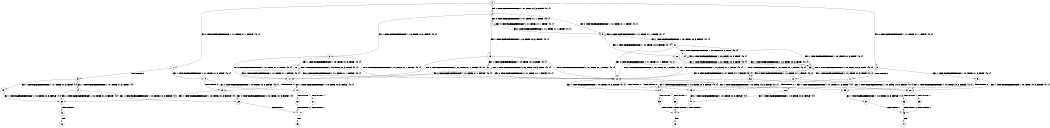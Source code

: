 digraph BCG {
size = "7, 10.5";
center = TRUE;
node [shape = circle];
0 [peripheries = 2];
0 -> 1 [label = "EX !0 !ATOMIC_EXCH_BRANCH (1, +1, TRUE, +1, 1, FALSE) !{0, 1}"];
0 -> 2 [label = "EX !1 !ATOMIC_EXCH_BRANCH (1, +1, TRUE, +1, 3, FALSE) !{0, 1}"];
0 -> 3 [label = "EX !0 !ATOMIC_EXCH_BRANCH (1, +1, TRUE, +1, 1, FALSE) !{0, 1}"];
1 -> 4 [label = "EX !1 !ATOMIC_EXCH_BRANCH (1, +1, TRUE, +1, 3, TRUE) !{0, 1}"];
1 -> 5 [label = "TERMINATE !0"];
2 -> 6 [label = "EX !1 !ATOMIC_EXCH_BRANCH (1, +0, TRUE, +0, 3, FALSE) !{0, 1}"];
2 -> 7 [label = "EX !0 !ATOMIC_EXCH_BRANCH (1, +1, TRUE, +1, 1, TRUE) !{0, 1}"];
2 -> 8 [label = "EX !0 !ATOMIC_EXCH_BRANCH (1, +1, TRUE, +1, 1, TRUE) !{0, 1}"];
3 -> 9 [label = "EX !1 !ATOMIC_EXCH_BRANCH (1, +1, TRUE, +1, 3, TRUE) !{0, 1}"];
3 -> 10 [label = "EX !1 !ATOMIC_EXCH_BRANCH (1, +1, TRUE, +1, 3, TRUE) !{0, 1}"];
3 -> 11 [label = "TERMINATE !0"];
4 -> 12 [label = "EX !1 !ATOMIC_EXCH_BRANCH (1, +0, TRUE, +0, 3, FALSE) !{0, 1}"];
4 -> 13 [label = "TERMINATE !0"];
5 -> 14 [label = "EX !1 !ATOMIC_EXCH_BRANCH (1, +1, TRUE, +1, 3, TRUE) !{1}"];
5 -> 15 [label = "EX !1 !ATOMIC_EXCH_BRANCH (1, +1, TRUE, +1, 3, TRUE) !{1}"];
6 -> 16 [label = "EX !1 !ATOMIC_EXCH_BRANCH (1, +0, TRUE, +0, 3, TRUE) !{0, 1}"];
6 -> 17 [label = "EX !0 !ATOMIC_EXCH_BRANCH (1, +1, TRUE, +1, 1, FALSE) !{0, 1}"];
6 -> 18 [label = "EX !0 !ATOMIC_EXCH_BRANCH (1, +1, TRUE, +1, 1, FALSE) !{0, 1}"];
7 -> 7 [label = "EX !0 !ATOMIC_EXCH_BRANCH (1, +1, TRUE, +1, 1, TRUE) !{0, 1}"];
7 -> 19 [label = "EX !1 !ATOMIC_EXCH_BRANCH (1, +0, TRUE, +0, 3, FALSE) !{0, 1}"];
7 -> 8 [label = "EX !0 !ATOMIC_EXCH_BRANCH (1, +1, TRUE, +1, 1, TRUE) !{0, 1}"];
8 -> 20 [label = "EX !1 !ATOMIC_EXCH_BRANCH (1, +0, TRUE, +0, 3, FALSE) !{0, 1}"];
8 -> 8 [label = "EX !0 !ATOMIC_EXCH_BRANCH (1, +1, TRUE, +1, 1, TRUE) !{0, 1}"];
8 -> 21 [label = "EX !1 !ATOMIC_EXCH_BRANCH (1, +0, TRUE, +0, 3, FALSE) !{0, 1}"];
9 -> 22 [label = "EX !1 !ATOMIC_EXCH_BRANCH (1, +0, TRUE, +0, 3, FALSE) !{0, 1}"];
9 -> 23 [label = "TERMINATE !0"];
10 -> 22 [label = "EX !1 !ATOMIC_EXCH_BRANCH (1, +0, TRUE, +0, 3, FALSE) !{0, 1}"];
10 -> 24 [label = "EX !1 !ATOMIC_EXCH_BRANCH (1, +0, TRUE, +0, 3, FALSE) !{0, 1}"];
10 -> 25 [label = "TERMINATE !0"];
11 -> 26 [label = "EX !1 !ATOMIC_EXCH_BRANCH (1, +1, TRUE, +1, 3, TRUE) !{1}"];
12 -> 27 [label = "TERMINATE !0"];
12 -> 28 [label = "TERMINATE !1"];
13 -> 29 [label = "EX !1 !ATOMIC_EXCH_BRANCH (1, +0, TRUE, +0, 3, FALSE) !{1}"];
13 -> 30 [label = "EX !1 !ATOMIC_EXCH_BRANCH (1, +0, TRUE, +0, 3, FALSE) !{1}"];
14 -> 29 [label = "EX !1 !ATOMIC_EXCH_BRANCH (1, +0, TRUE, +0, 3, FALSE) !{1}"];
14 -> 30 [label = "EX !1 !ATOMIC_EXCH_BRANCH (1, +0, TRUE, +0, 3, FALSE) !{1}"];
15 -> 30 [label = "EX !1 !ATOMIC_EXCH_BRANCH (1, +0, TRUE, +0, 3, FALSE) !{1}"];
16 -> 16 [label = "EX !1 !ATOMIC_EXCH_BRANCH (1, +0, TRUE, +0, 3, TRUE) !{0, 1}"];
16 -> 17 [label = "EX !0 !ATOMIC_EXCH_BRANCH (1, +1, TRUE, +1, 1, FALSE) !{0, 1}"];
16 -> 18 [label = "EX !0 !ATOMIC_EXCH_BRANCH (1, +1, TRUE, +1, 1, FALSE) !{0, 1}"];
17 -> 12 [label = "EX !1 !ATOMIC_EXCH_BRANCH (1, +0, TRUE, +0, 3, FALSE) !{0, 1}"];
17 -> 13 [label = "TERMINATE !0"];
18 -> 22 [label = "EX !1 !ATOMIC_EXCH_BRANCH (1, +0, TRUE, +0, 3, FALSE) !{0, 1}"];
18 -> 24 [label = "EX !1 !ATOMIC_EXCH_BRANCH (1, +0, TRUE, +0, 3, FALSE) !{0, 1}"];
18 -> 25 [label = "TERMINATE !0"];
19 -> 17 [label = "EX !0 !ATOMIC_EXCH_BRANCH (1, +1, TRUE, +1, 1, FALSE) !{0, 1}"];
19 -> 31 [label = "EX !1 !ATOMIC_EXCH_BRANCH (1, +0, TRUE, +0, 3, TRUE) !{0, 1}"];
19 -> 18 [label = "EX !0 !ATOMIC_EXCH_BRANCH (1, +1, TRUE, +1, 1, FALSE) !{0, 1}"];
20 -> 32 [label = "EX !0 !ATOMIC_EXCH_BRANCH (1, +1, TRUE, +1, 1, FALSE) !{0, 1}"];
20 -> 33 [label = "EX !1 !ATOMIC_EXCH_BRANCH (1, +0, TRUE, +0, 3, TRUE) !{0, 1}"];
20 -> 18 [label = "EX !0 !ATOMIC_EXCH_BRANCH (1, +1, TRUE, +1, 1, FALSE) !{0, 1}"];
21 -> 33 [label = "EX !1 !ATOMIC_EXCH_BRANCH (1, +0, TRUE, +0, 3, TRUE) !{0, 1}"];
21 -> 18 [label = "EX !0 !ATOMIC_EXCH_BRANCH (1, +1, TRUE, +1, 1, FALSE) !{0, 1}"];
21 -> 34 [label = "EX !1 !ATOMIC_EXCH_BRANCH (1, +0, TRUE, +0, 3, TRUE) !{0, 1}"];
22 -> 35 [label = "TERMINATE !0"];
22 -> 36 [label = "TERMINATE !1"];
23 -> 37 [label = "EX !1 !ATOMIC_EXCH_BRANCH (1, +0, TRUE, +0, 3, FALSE) !{1}"];
24 -> 38 [label = "TERMINATE !0"];
24 -> 39 [label = "TERMINATE !1"];
25 -> 40 [label = "EX !1 !ATOMIC_EXCH_BRANCH (1, +0, TRUE, +0, 3, FALSE) !{1}"];
26 -> 40 [label = "EX !1 !ATOMIC_EXCH_BRANCH (1, +0, TRUE, +0, 3, FALSE) !{1}"];
27 -> 41 [label = "TERMINATE !1"];
28 -> 41 [label = "TERMINATE !0"];
29 -> 41 [label = "TERMINATE !1"];
30 -> 42 [label = "TERMINATE !1"];
31 -> 17 [label = "EX !0 !ATOMIC_EXCH_BRANCH (1, +1, TRUE, +1, 1, FALSE) !{0, 1}"];
31 -> 31 [label = "EX !1 !ATOMIC_EXCH_BRANCH (1, +0, TRUE, +0, 3, TRUE) !{0, 1}"];
31 -> 18 [label = "EX !0 !ATOMIC_EXCH_BRANCH (1, +1, TRUE, +1, 1, FALSE) !{0, 1}"];
32 -> 22 [label = "EX !1 !ATOMIC_EXCH_BRANCH (1, +0, TRUE, +0, 3, FALSE) !{0, 1}"];
32 -> 23 [label = "TERMINATE !0"];
33 -> 32 [label = "EX !0 !ATOMIC_EXCH_BRANCH (1, +1, TRUE, +1, 1, FALSE) !{0, 1}"];
33 -> 33 [label = "EX !1 !ATOMIC_EXCH_BRANCH (1, +0, TRUE, +0, 3, TRUE) !{0, 1}"];
33 -> 18 [label = "EX !0 !ATOMIC_EXCH_BRANCH (1, +1, TRUE, +1, 1, FALSE) !{0, 1}"];
34 -> 33 [label = "EX !1 !ATOMIC_EXCH_BRANCH (1, +0, TRUE, +0, 3, TRUE) !{0, 1}"];
34 -> 18 [label = "EX !0 !ATOMIC_EXCH_BRANCH (1, +1, TRUE, +1, 1, FALSE) !{0, 1}"];
34 -> 34 [label = "EX !1 !ATOMIC_EXCH_BRANCH (1, +0, TRUE, +0, 3, TRUE) !{0, 1}"];
35 -> 43 [label = "TERMINATE !1"];
36 -> 43 [label = "TERMINATE !0"];
37 -> 43 [label = "TERMINATE !1"];
38 -> 44 [label = "TERMINATE !1"];
39 -> 44 [label = "TERMINATE !0"];
40 -> 44 [label = "TERMINATE !1"];
41 -> 45 [label = "exit"];
42 -> 46 [label = "exit"];
43 -> 47 [label = "exit"];
44 -> 48 [label = "exit"];
}

